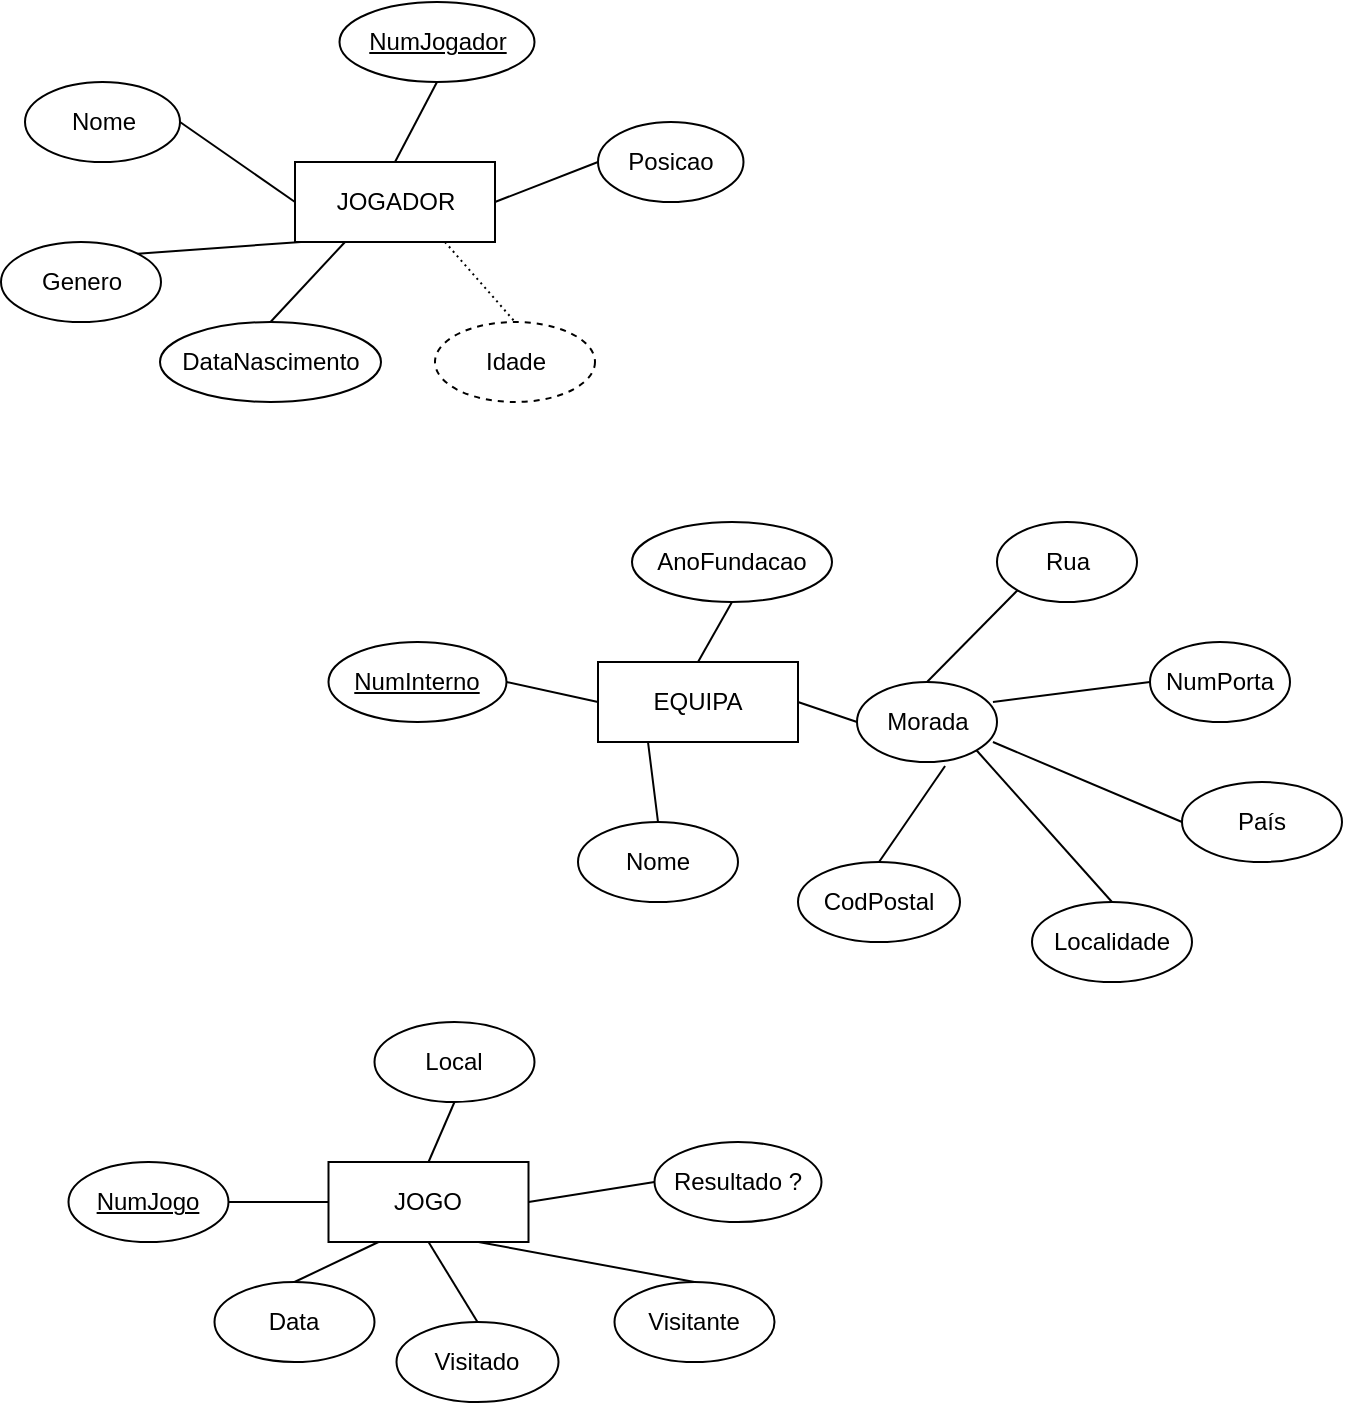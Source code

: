 <mxfile version="24.7.16">
  <diagram name="Página-1" id="kcIxKAWgCtaz62oegx_W">
    <mxGraphModel dx="1194" dy="750" grid="1" gridSize="10" guides="1" tooltips="1" connect="1" arrows="1" fold="1" page="1" pageScale="1" pageWidth="2339" pageHeight="3300" math="0" shadow="0">
      <root>
        <mxCell id="0" />
        <mxCell id="1" parent="0" />
        <mxCell id="7aNGyFdgT1ng_6vokH2H-2" value="EQUIPA" style="whiteSpace=wrap;html=1;align=center;" parent="1" vertex="1">
          <mxGeometry x="1049" y="510" width="100" height="40" as="geometry" />
        </mxCell>
        <mxCell id="7aNGyFdgT1ng_6vokH2H-3" value="NumInterno" style="ellipse;whiteSpace=wrap;html=1;align=center;fontStyle=4;" parent="1" vertex="1">
          <mxGeometry x="914.25" y="500" width="89" height="40" as="geometry" />
        </mxCell>
        <mxCell id="7aNGyFdgT1ng_6vokH2H-4" value="Nome" style="ellipse;whiteSpace=wrap;html=1;align=center;" parent="1" vertex="1">
          <mxGeometry x="1039" y="590" width="80" height="40" as="geometry" />
        </mxCell>
        <mxCell id="7aNGyFdgT1ng_6vokH2H-5" value="" style="endArrow=none;html=1;rounded=0;exitX=0;exitY=0.5;exitDx=0;exitDy=0;entryX=1;entryY=0.5;entryDx=0;entryDy=0;" parent="1" source="7aNGyFdgT1ng_6vokH2H-2" target="7aNGyFdgT1ng_6vokH2H-3" edge="1">
          <mxGeometry relative="1" as="geometry">
            <mxPoint x="1059" y="690" as="sourcePoint" />
            <mxPoint x="1219" y="690" as="targetPoint" />
          </mxGeometry>
        </mxCell>
        <mxCell id="7aNGyFdgT1ng_6vokH2H-6" value="" style="endArrow=none;html=1;rounded=0;entryX=0.5;entryY=0;entryDx=0;entryDy=0;exitX=0.25;exitY=1;exitDx=0;exitDy=0;" parent="1" source="7aNGyFdgT1ng_6vokH2H-2" target="7aNGyFdgT1ng_6vokH2H-4" edge="1">
          <mxGeometry relative="1" as="geometry">
            <mxPoint x="1045" y="530" as="sourcePoint" />
            <mxPoint x="939" y="630" as="targetPoint" />
          </mxGeometry>
        </mxCell>
        <mxCell id="7aNGyFdgT1ng_6vokH2H-7" value="Morada" style="ellipse;whiteSpace=wrap;html=1;align=center;" parent="1" vertex="1">
          <mxGeometry x="1178.5" y="520" width="70" height="40" as="geometry" />
        </mxCell>
        <mxCell id="7aNGyFdgT1ng_6vokH2H-8" value="" style="endArrow=none;html=1;rounded=0;exitX=0;exitY=0.5;exitDx=0;exitDy=0;entryX=1;entryY=0.5;entryDx=0;entryDy=0;" parent="1" source="7aNGyFdgT1ng_6vokH2H-7" target="7aNGyFdgT1ng_6vokH2H-2" edge="1">
          <mxGeometry relative="1" as="geometry">
            <mxPoint x="1361" y="572" as="sourcePoint" />
            <mxPoint x="1287" y="588" as="targetPoint" />
          </mxGeometry>
        </mxCell>
        <mxCell id="7aNGyFdgT1ng_6vokH2H-10" value="" style="endArrow=none;html=1;rounded=0;exitX=0.5;exitY=1;exitDx=0;exitDy=0;entryX=0.5;entryY=0;entryDx=0;entryDy=0;" parent="1" source="CYzNaaDyTAMv3jT5_hoj-39" target="7aNGyFdgT1ng_6vokH2H-2" edge="1">
          <mxGeometry relative="1" as="geometry">
            <mxPoint x="1119" y="480" as="sourcePoint" />
            <mxPoint x="1075" y="590" as="targetPoint" />
          </mxGeometry>
        </mxCell>
        <mxCell id="7aNGyFdgT1ng_6vokH2H-11" value="Rua" style="ellipse;whiteSpace=wrap;html=1;align=center;" parent="1" vertex="1">
          <mxGeometry x="1248.5" y="440" width="70" height="40" as="geometry" />
        </mxCell>
        <mxCell id="7aNGyFdgT1ng_6vokH2H-12" value="NumPorta" style="ellipse;whiteSpace=wrap;html=1;align=center;" parent="1" vertex="1">
          <mxGeometry x="1325" y="500" width="70" height="40" as="geometry" />
        </mxCell>
        <mxCell id="7aNGyFdgT1ng_6vokH2H-13" value="País" style="ellipse;whiteSpace=wrap;html=1;align=center;" parent="1" vertex="1">
          <mxGeometry x="1341" y="570" width="80" height="40" as="geometry" />
        </mxCell>
        <mxCell id="7aNGyFdgT1ng_6vokH2H-14" value="Localidade" style="ellipse;whiteSpace=wrap;html=1;align=center;" parent="1" vertex="1">
          <mxGeometry x="1266" y="630" width="80" height="40" as="geometry" />
        </mxCell>
        <mxCell id="7aNGyFdgT1ng_6vokH2H-15" value="CodPostal" style="ellipse;whiteSpace=wrap;html=1;align=center;" parent="1" vertex="1">
          <mxGeometry x="1149" y="610" width="81" height="40" as="geometry" />
        </mxCell>
        <mxCell id="7aNGyFdgT1ng_6vokH2H-16" value="" style="endArrow=none;html=1;rounded=0;exitX=0;exitY=1;exitDx=0;exitDy=0;entryX=0.5;entryY=0;entryDx=0;entryDy=0;" parent="1" source="7aNGyFdgT1ng_6vokH2H-11" target="7aNGyFdgT1ng_6vokH2H-7" edge="1">
          <mxGeometry relative="1" as="geometry">
            <mxPoint x="1355" y="440" as="sourcePoint" />
            <mxPoint x="1295" y="470" as="targetPoint" />
          </mxGeometry>
        </mxCell>
        <mxCell id="7aNGyFdgT1ng_6vokH2H-17" value="" style="endArrow=none;html=1;rounded=0;exitX=0;exitY=0.5;exitDx=0;exitDy=0;entryX=0.971;entryY=0.25;entryDx=0;entryDy=0;entryPerimeter=0;" parent="1" source="7aNGyFdgT1ng_6vokH2H-12" target="7aNGyFdgT1ng_6vokH2H-7" edge="1">
          <mxGeometry relative="1" as="geometry">
            <mxPoint x="1365" y="450" as="sourcePoint" />
            <mxPoint x="1305" y="480" as="targetPoint" />
          </mxGeometry>
        </mxCell>
        <mxCell id="7aNGyFdgT1ng_6vokH2H-18" value="" style="endArrow=none;html=1;rounded=0;exitX=0;exitY=0.5;exitDx=0;exitDy=0;entryX=0.971;entryY=0.75;entryDx=0;entryDy=0;entryPerimeter=0;" parent="1" source="7aNGyFdgT1ng_6vokH2H-13" target="7aNGyFdgT1ng_6vokH2H-7" edge="1">
          <mxGeometry relative="1" as="geometry">
            <mxPoint x="1375" y="460" as="sourcePoint" />
            <mxPoint x="1269" y="550" as="targetPoint" />
          </mxGeometry>
        </mxCell>
        <mxCell id="7aNGyFdgT1ng_6vokH2H-19" value="" style="endArrow=none;html=1;rounded=0;exitX=0.5;exitY=0;exitDx=0;exitDy=0;entryX=1;entryY=1;entryDx=0;entryDy=0;" parent="1" source="7aNGyFdgT1ng_6vokH2H-14" target="7aNGyFdgT1ng_6vokH2H-7" edge="1">
          <mxGeometry relative="1" as="geometry">
            <mxPoint x="1385" y="470" as="sourcePoint" />
            <mxPoint x="1325" y="500" as="targetPoint" />
          </mxGeometry>
        </mxCell>
        <mxCell id="7aNGyFdgT1ng_6vokH2H-20" value="" style="endArrow=none;html=1;rounded=0;exitX=0.5;exitY=0;exitDx=0;exitDy=0;entryX=0.629;entryY=1.05;entryDx=0;entryDy=0;entryPerimeter=0;" parent="1" source="7aNGyFdgT1ng_6vokH2H-15" target="7aNGyFdgT1ng_6vokH2H-7" edge="1">
          <mxGeometry relative="1" as="geometry">
            <mxPoint x="1395" y="480" as="sourcePoint" />
            <mxPoint x="1335" y="510" as="targetPoint" />
          </mxGeometry>
        </mxCell>
        <mxCell id="CYzNaaDyTAMv3jT5_hoj-20" value="JOGO" style="whiteSpace=wrap;html=1;align=center;" vertex="1" parent="1">
          <mxGeometry x="914.25" y="760" width="100" height="40" as="geometry" />
        </mxCell>
        <mxCell id="CYzNaaDyTAMv3jT5_hoj-21" value="NumJogo" style="ellipse;whiteSpace=wrap;html=1;align=center;fontStyle=4;" vertex="1" parent="1">
          <mxGeometry x="784.25" y="760" width="80" height="40" as="geometry" />
        </mxCell>
        <mxCell id="CYzNaaDyTAMv3jT5_hoj-22" value="Data" style="ellipse;whiteSpace=wrap;html=1;align=center;" vertex="1" parent="1">
          <mxGeometry x="857.25" y="820" width="80" height="40" as="geometry" />
        </mxCell>
        <mxCell id="CYzNaaDyTAMv3jT5_hoj-23" value="" style="endArrow=none;html=1;rounded=0;exitX=0;exitY=0.5;exitDx=0;exitDy=0;entryX=1;entryY=0.5;entryDx=0;entryDy=0;" edge="1" parent="1" source="CYzNaaDyTAMv3jT5_hoj-20" target="CYzNaaDyTAMv3jT5_hoj-21">
          <mxGeometry relative="1" as="geometry">
            <mxPoint x="924.25" y="940" as="sourcePoint" />
            <mxPoint x="1084.25" y="940" as="targetPoint" />
          </mxGeometry>
        </mxCell>
        <mxCell id="CYzNaaDyTAMv3jT5_hoj-24" value="" style="endArrow=none;html=1;rounded=0;entryX=0.5;entryY=0;entryDx=0;entryDy=0;exitX=0.25;exitY=1;exitDx=0;exitDy=0;" edge="1" parent="1" source="CYzNaaDyTAMv3jT5_hoj-20" target="CYzNaaDyTAMv3jT5_hoj-22">
          <mxGeometry relative="1" as="geometry">
            <mxPoint x="910.25" y="780" as="sourcePoint" />
            <mxPoint x="804.25" y="880" as="targetPoint" />
          </mxGeometry>
        </mxCell>
        <mxCell id="CYzNaaDyTAMv3jT5_hoj-25" value="Resultado ?" style="ellipse;whiteSpace=wrap;html=1;align=center;" vertex="1" parent="1">
          <mxGeometry x="1077.25" y="750" width="83.5" height="40" as="geometry" />
        </mxCell>
        <mxCell id="CYzNaaDyTAMv3jT5_hoj-26" value="" style="endArrow=none;html=1;rounded=0;exitX=0;exitY=0.5;exitDx=0;exitDy=0;entryX=1;entryY=0.5;entryDx=0;entryDy=0;" edge="1" parent="1" source="CYzNaaDyTAMv3jT5_hoj-25" target="CYzNaaDyTAMv3jT5_hoj-20">
          <mxGeometry relative="1" as="geometry">
            <mxPoint x="1226.25" y="822" as="sourcePoint" />
            <mxPoint x="1152.25" y="838" as="targetPoint" />
          </mxGeometry>
        </mxCell>
        <mxCell id="CYzNaaDyTAMv3jT5_hoj-28" value="" style="endArrow=none;html=1;rounded=0;exitX=0.5;exitY=1;exitDx=0;exitDy=0;entryX=0.5;entryY=0;entryDx=0;entryDy=0;" edge="1" parent="1" source="CYzNaaDyTAMv3jT5_hoj-75" target="CYzNaaDyTAMv3jT5_hoj-20">
          <mxGeometry relative="1" as="geometry">
            <mxPoint x="984.25" y="730" as="sourcePoint" />
            <mxPoint x="940.25" y="840" as="targetPoint" />
          </mxGeometry>
        </mxCell>
        <mxCell id="CYzNaaDyTAMv3jT5_hoj-32" value="Visitante" style="ellipse;whiteSpace=wrap;html=1;align=center;" vertex="1" parent="1">
          <mxGeometry x="1057.25" y="820" width="80" height="40" as="geometry" />
        </mxCell>
        <mxCell id="CYzNaaDyTAMv3jT5_hoj-33" value="Visitado" style="ellipse;whiteSpace=wrap;html=1;align=center;" vertex="1" parent="1">
          <mxGeometry x="948.25" y="840" width="81" height="40" as="geometry" />
        </mxCell>
        <mxCell id="CYzNaaDyTAMv3jT5_hoj-37" value="" style="endArrow=none;html=1;rounded=0;exitX=0.5;exitY=0;exitDx=0;exitDy=0;entryX=0.75;entryY=1;entryDx=0;entryDy=0;" edge="1" parent="1" source="CYzNaaDyTAMv3jT5_hoj-32" target="CYzNaaDyTAMv3jT5_hoj-20">
          <mxGeometry relative="1" as="geometry">
            <mxPoint x="1250.25" y="720" as="sourcePoint" />
            <mxPoint x="1190.25" y="750" as="targetPoint" />
          </mxGeometry>
        </mxCell>
        <mxCell id="CYzNaaDyTAMv3jT5_hoj-38" value="" style="endArrow=none;html=1;rounded=0;exitX=0.5;exitY=0;exitDx=0;exitDy=0;entryX=0.5;entryY=1;entryDx=0;entryDy=0;" edge="1" parent="1" source="CYzNaaDyTAMv3jT5_hoj-33" target="CYzNaaDyTAMv3jT5_hoj-20">
          <mxGeometry relative="1" as="geometry">
            <mxPoint x="1260.25" y="730" as="sourcePoint" />
            <mxPoint x="1200.25" y="760" as="targetPoint" />
          </mxGeometry>
        </mxCell>
        <mxCell id="CYzNaaDyTAMv3jT5_hoj-39" value="AnoFundacao" style="ellipse;whiteSpace=wrap;html=1;align=center;" vertex="1" parent="1">
          <mxGeometry x="1066" y="440" width="100" height="40" as="geometry" />
        </mxCell>
        <mxCell id="CYzNaaDyTAMv3jT5_hoj-40" value="JOGADOR" style="whiteSpace=wrap;html=1;align=center;" vertex="1" parent="1">
          <mxGeometry x="897.5" y="260" width="100" height="40" as="geometry" />
        </mxCell>
        <mxCell id="CYzNaaDyTAMv3jT5_hoj-41" value="NumJogador" style="ellipse;whiteSpace=wrap;html=1;align=center;fontStyle=4;" vertex="1" parent="1">
          <mxGeometry x="919.75" y="180" width="97.5" height="40" as="geometry" />
        </mxCell>
        <mxCell id="CYzNaaDyTAMv3jT5_hoj-42" value="Nome" style="ellipse;whiteSpace=wrap;html=1;align=center;" vertex="1" parent="1">
          <mxGeometry x="762.5" y="220" width="77.5" height="40" as="geometry" />
        </mxCell>
        <mxCell id="CYzNaaDyTAMv3jT5_hoj-43" value="Genero" style="ellipse;whiteSpace=wrap;html=1;align=center;" vertex="1" parent="1">
          <mxGeometry x="750.5" y="300" width="80" height="40" as="geometry" />
        </mxCell>
        <mxCell id="CYzNaaDyTAMv3jT5_hoj-44" value="DataNascimento" style="ellipse;whiteSpace=wrap;html=1;align=center;" vertex="1" parent="1">
          <mxGeometry x="830" y="340" width="110.5" height="40" as="geometry" />
        </mxCell>
        <mxCell id="CYzNaaDyTAMv3jT5_hoj-45" value="" style="endArrow=none;html=1;rounded=0;exitX=0.5;exitY=0;exitDx=0;exitDy=0;entryX=0.5;entryY=1;entryDx=0;entryDy=0;" edge="1" parent="1" source="CYzNaaDyTAMv3jT5_hoj-40" target="CYzNaaDyTAMv3jT5_hoj-41">
          <mxGeometry relative="1" as="geometry">
            <mxPoint x="907.5" y="440" as="sourcePoint" />
            <mxPoint x="1067.5" y="440" as="targetPoint" />
          </mxGeometry>
        </mxCell>
        <mxCell id="CYzNaaDyTAMv3jT5_hoj-46" value="" style="endArrow=none;html=1;rounded=0;entryX=1;entryY=0.5;entryDx=0;entryDy=0;exitX=0;exitY=0.5;exitDx=0;exitDy=0;" edge="1" parent="1" source="CYzNaaDyTAMv3jT5_hoj-40" target="CYzNaaDyTAMv3jT5_hoj-42">
          <mxGeometry relative="1" as="geometry">
            <mxPoint x="893.5" y="280" as="sourcePoint" />
            <mxPoint x="787.5" y="380" as="targetPoint" />
          </mxGeometry>
        </mxCell>
        <mxCell id="CYzNaaDyTAMv3jT5_hoj-47" value="" style="endArrow=none;html=1;rounded=0;entryX=1;entryY=0;entryDx=0;entryDy=0;" edge="1" parent="1" target="CYzNaaDyTAMv3jT5_hoj-43">
          <mxGeometry relative="1" as="geometry">
            <mxPoint x="900.5" y="300" as="sourcePoint" />
            <mxPoint x="927.5" y="520" as="targetPoint" />
          </mxGeometry>
        </mxCell>
        <mxCell id="CYzNaaDyTAMv3jT5_hoj-48" value="" style="endArrow=none;html=1;rounded=0;exitX=0.25;exitY=1;exitDx=0;exitDy=0;entryX=0.5;entryY=0;entryDx=0;entryDy=0;" edge="1" parent="1" source="CYzNaaDyTAMv3jT5_hoj-40" target="CYzNaaDyTAMv3jT5_hoj-44">
          <mxGeometry relative="1" as="geometry">
            <mxPoint x="977.5" y="320" as="sourcePoint" />
            <mxPoint x="807.5" y="400" as="targetPoint" />
          </mxGeometry>
        </mxCell>
        <mxCell id="CYzNaaDyTAMv3jT5_hoj-49" value="Idade" style="ellipse;whiteSpace=wrap;html=1;align=center;dashed=1;" vertex="1" parent="1">
          <mxGeometry x="967.5" y="340" width="80" height="40" as="geometry" />
        </mxCell>
        <mxCell id="CYzNaaDyTAMv3jT5_hoj-50" value="" style="endArrow=none;html=1;rounded=0;dashed=1;dashPattern=1 2;entryX=0.5;entryY=0;entryDx=0;entryDy=0;exitX=0.75;exitY=1;exitDx=0;exitDy=0;jumpSize=6;" edge="1" parent="1" source="CYzNaaDyTAMv3jT5_hoj-40" target="CYzNaaDyTAMv3jT5_hoj-49">
          <mxGeometry relative="1" as="geometry">
            <mxPoint x="1103.5" y="310" as="sourcePoint" />
            <mxPoint x="1263.5" y="310" as="targetPoint" />
            <Array as="points">
              <mxPoint x="990" y="320" />
            </Array>
          </mxGeometry>
        </mxCell>
        <mxCell id="CYzNaaDyTAMv3jT5_hoj-51" value="" style="resizable=0;html=1;whiteSpace=wrap;align=right;verticalAlign=bottom;" connectable="0" vertex="1" parent="CYzNaaDyTAMv3jT5_hoj-50">
          <mxGeometry x="1" relative="1" as="geometry" />
        </mxCell>
        <mxCell id="CYzNaaDyTAMv3jT5_hoj-52" value="Posicao" style="ellipse;whiteSpace=wrap;html=1;align=center;" vertex="1" parent="1">
          <mxGeometry x="1049" y="240" width="72.75" height="40" as="geometry" />
        </mxCell>
        <mxCell id="CYzNaaDyTAMv3jT5_hoj-53" value="" style="endArrow=none;html=1;rounded=0;exitX=0;exitY=0.5;exitDx=0;exitDy=0;entryX=1;entryY=0.5;entryDx=0;entryDy=0;" edge="1" parent="1" source="CYzNaaDyTAMv3jT5_hoj-52" target="CYzNaaDyTAMv3jT5_hoj-40">
          <mxGeometry relative="1" as="geometry">
            <mxPoint x="1209.5" y="322" as="sourcePoint" />
            <mxPoint x="1135.5" y="338" as="targetPoint" />
          </mxGeometry>
        </mxCell>
        <mxCell id="CYzNaaDyTAMv3jT5_hoj-75" value="Local" style="ellipse;whiteSpace=wrap;html=1;align=center;" vertex="1" parent="1">
          <mxGeometry x="937.25" y="690" width="80" height="40" as="geometry" />
        </mxCell>
      </root>
    </mxGraphModel>
  </diagram>
</mxfile>
